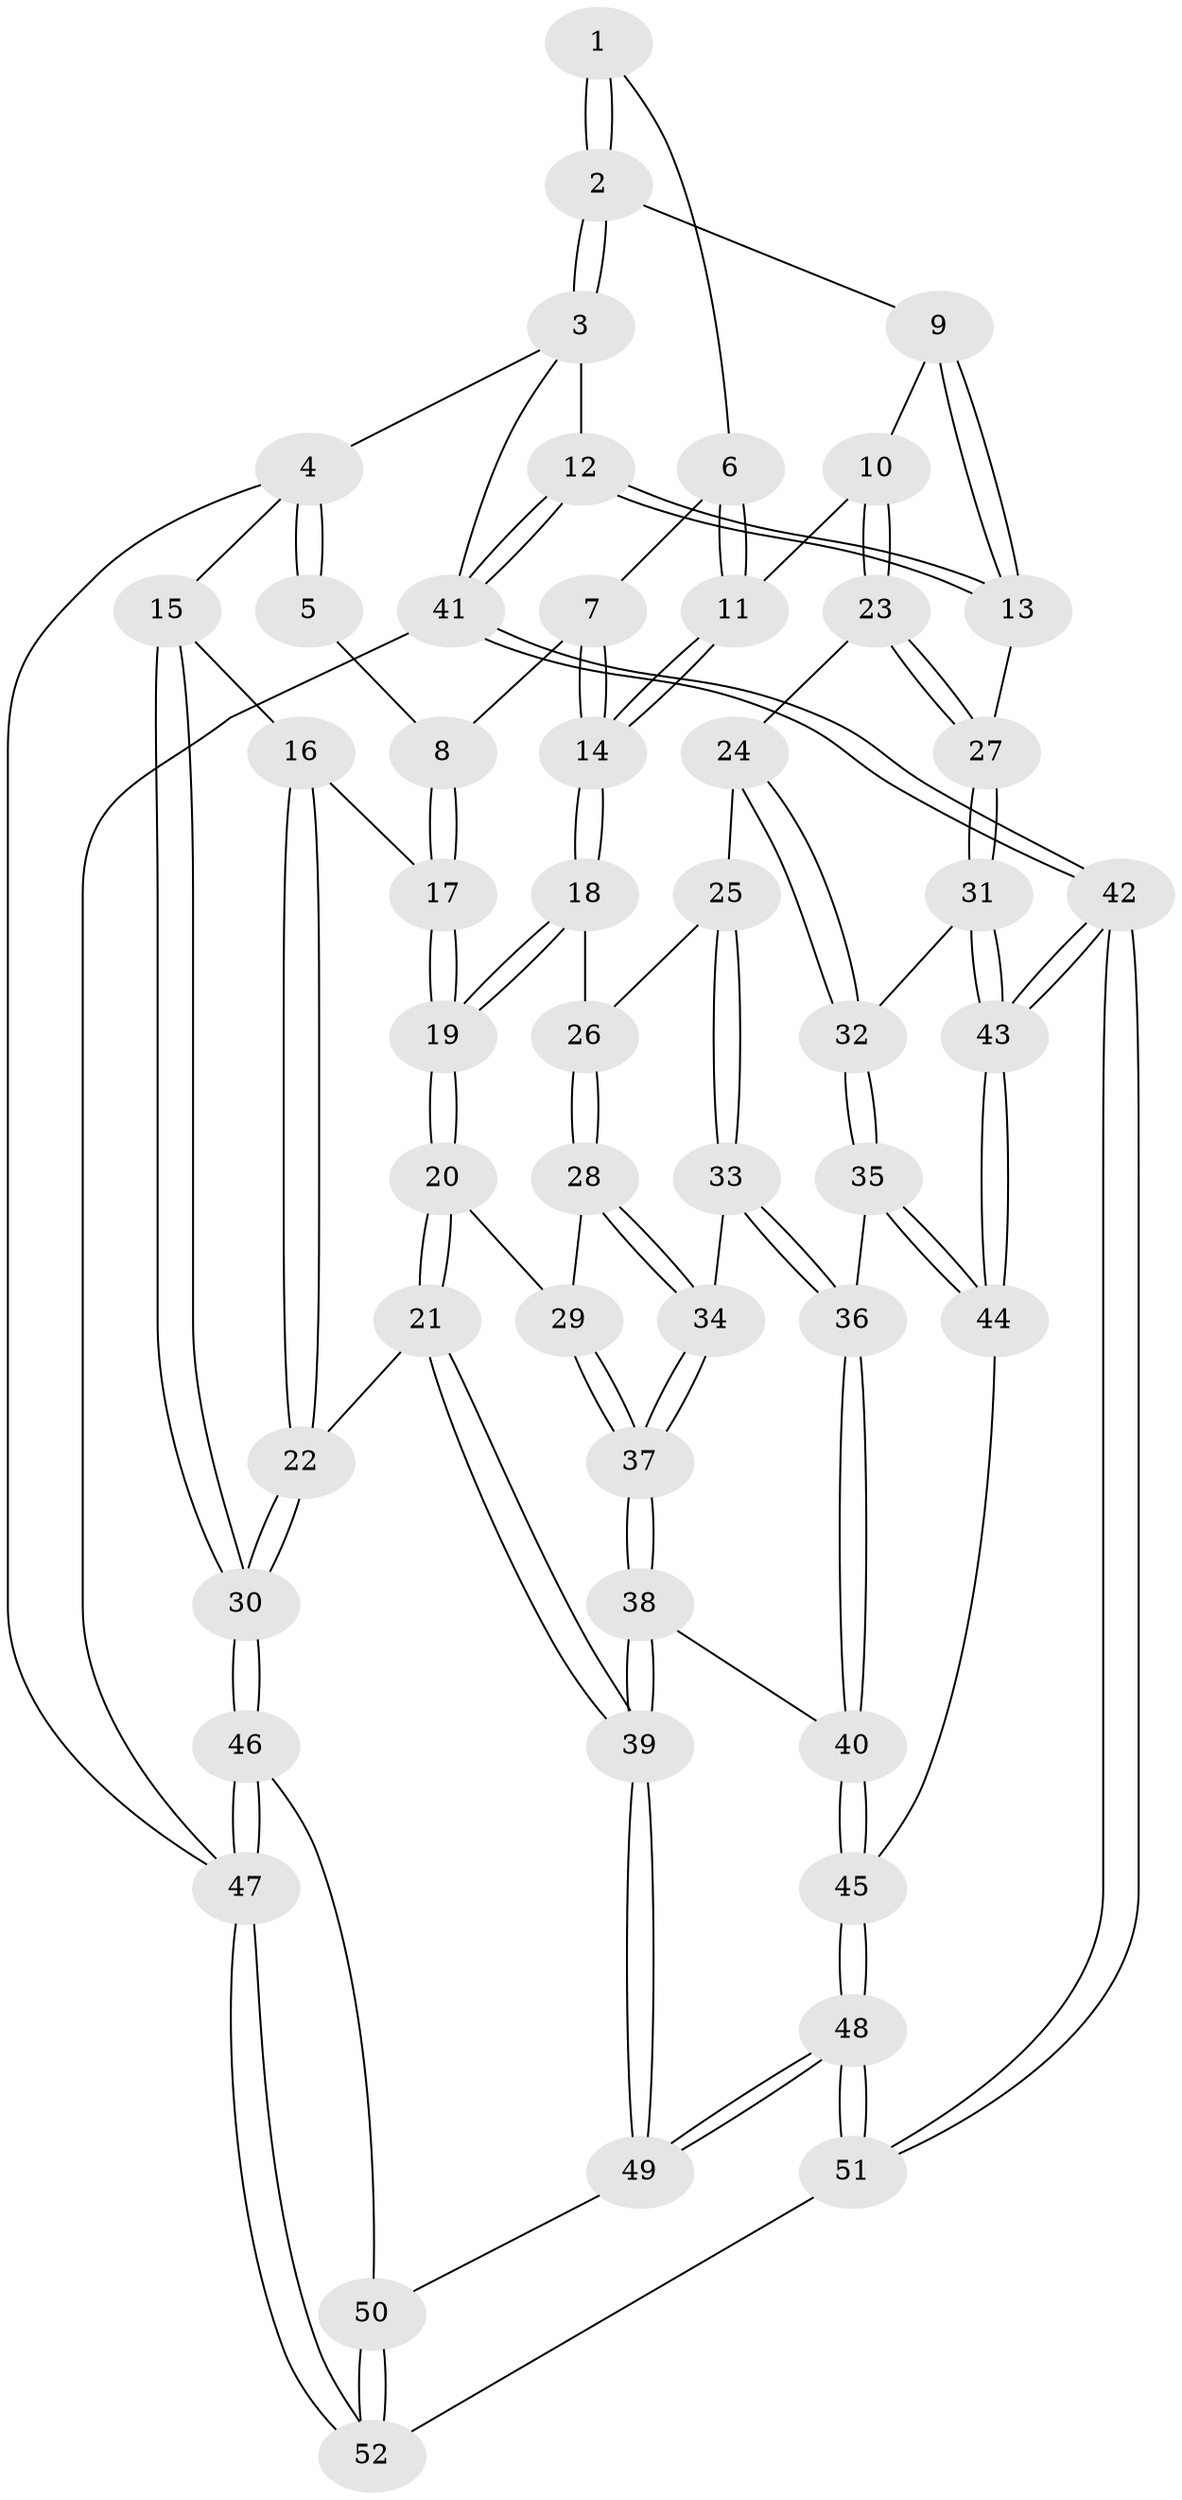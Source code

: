 // Generated by graph-tools (version 1.1) at 2025/38/03/09/25 02:38:26]
// undirected, 52 vertices, 127 edges
graph export_dot {
graph [start="1"]
  node [color=gray90,style=filled];
  1 [pos="+0.6228105629090274+0"];
  2 [pos="+0.8887448566808888+0"];
  3 [pos="+1+0"];
  4 [pos="+0+0"];
  5 [pos="+0.34417525955532324+0"];
  6 [pos="+0.5871576375372964+0"];
  7 [pos="+0.33687509906072494+0.11261065501555718"];
  8 [pos="+0.29310901562767816+0.1048060557469374"];
  9 [pos="+0.8242585036363549+0.0949160727354105"];
  10 [pos="+0.6965432884128512+0.19916333888077725"];
  11 [pos="+0.5674630306258226+0.14445419273773435"];
  12 [pos="+1+0.33842237422255517"];
  13 [pos="+0.9403114748584207+0.36626170771814737"];
  14 [pos="+0.5203975345301031+0.19254082604009337"];
  15 [pos="+0+0"];
  16 [pos="+0.24819913513583847+0.11832166949343047"];
  17 [pos="+0.28488360364237253+0.11218990921828534"];
  18 [pos="+0.5152512223488178+0.21579407530495295"];
  19 [pos="+0.3332839026975584+0.33548639467622743"];
  20 [pos="+0.31410743762690796+0.3830146863686551"];
  21 [pos="+0.19535121692184754+0.46360116267427204"];
  22 [pos="+0.05574835824942774+0.45308721770678106"];
  23 [pos="+0.7160526191083028+0.2507063668444207"];
  24 [pos="+0.6226727846090802+0.35924261819676384"];
  25 [pos="+0.6138148289995589+0.35993157620463867"];
  26 [pos="+0.55897552108259+0.322660657363589"];
  27 [pos="+0.9187815352852206+0.3786629894205594"];
  28 [pos="+0.45135753545637425+0.4217504926198525"];
  29 [pos="+0.44186065230955557+0.42258734002145976"];
  30 [pos="+0+0.4616355162404137"];
  31 [pos="+0.9080083872634999+0.391416525835458"];
  32 [pos="+0.8138774083109271+0.4618884221916707"];
  33 [pos="+0.5769857260798896+0.48474254499235425"];
  34 [pos="+0.5278569149215647+0.4701231688471817"];
  35 [pos="+0.8095091255798045+0.46943389735305624"];
  36 [pos="+0.5959417938791343+0.5214901787547027"];
  37 [pos="+0.45111020988338335+0.5612751113894401"];
  38 [pos="+0.44286379866141057+0.6096417057381515"];
  39 [pos="+0.37217220730004363+0.6712856751618318"];
  40 [pos="+0.5845435416631956+0.5698003721780215"];
  41 [pos="+1+1"];
  42 [pos="+1+1"];
  43 [pos="+1+1"];
  44 [pos="+0.7762496651304279+0.6933473314205276"];
  45 [pos="+0.6514242159920379+0.6718475260958209"];
  46 [pos="+0+0.818475496311303"];
  47 [pos="+0+1"];
  48 [pos="+0.48100640226505925+0.800218074804879"];
  49 [pos="+0.3753203005243622+0.702787518252286"];
  50 [pos="+0.30295212415494244+0.7555958875467416"];
  51 [pos="+0.5459343173331879+1"];
  52 [pos="+0.21286650801212897+1"];
  1 -- 2;
  1 -- 2;
  1 -- 6;
  2 -- 3;
  2 -- 3;
  2 -- 9;
  3 -- 4;
  3 -- 12;
  3 -- 41;
  4 -- 5;
  4 -- 5;
  4 -- 15;
  4 -- 47;
  5 -- 8;
  6 -- 7;
  6 -- 11;
  6 -- 11;
  7 -- 8;
  7 -- 14;
  7 -- 14;
  8 -- 17;
  8 -- 17;
  9 -- 10;
  9 -- 13;
  9 -- 13;
  10 -- 11;
  10 -- 23;
  10 -- 23;
  11 -- 14;
  11 -- 14;
  12 -- 13;
  12 -- 13;
  12 -- 41;
  12 -- 41;
  13 -- 27;
  14 -- 18;
  14 -- 18;
  15 -- 16;
  15 -- 30;
  15 -- 30;
  16 -- 17;
  16 -- 22;
  16 -- 22;
  17 -- 19;
  17 -- 19;
  18 -- 19;
  18 -- 19;
  18 -- 26;
  19 -- 20;
  19 -- 20;
  20 -- 21;
  20 -- 21;
  20 -- 29;
  21 -- 22;
  21 -- 39;
  21 -- 39;
  22 -- 30;
  22 -- 30;
  23 -- 24;
  23 -- 27;
  23 -- 27;
  24 -- 25;
  24 -- 32;
  24 -- 32;
  25 -- 26;
  25 -- 33;
  25 -- 33;
  26 -- 28;
  26 -- 28;
  27 -- 31;
  27 -- 31;
  28 -- 29;
  28 -- 34;
  28 -- 34;
  29 -- 37;
  29 -- 37;
  30 -- 46;
  30 -- 46;
  31 -- 32;
  31 -- 43;
  31 -- 43;
  32 -- 35;
  32 -- 35;
  33 -- 34;
  33 -- 36;
  33 -- 36;
  34 -- 37;
  34 -- 37;
  35 -- 36;
  35 -- 44;
  35 -- 44;
  36 -- 40;
  36 -- 40;
  37 -- 38;
  37 -- 38;
  38 -- 39;
  38 -- 39;
  38 -- 40;
  39 -- 49;
  39 -- 49;
  40 -- 45;
  40 -- 45;
  41 -- 42;
  41 -- 42;
  41 -- 47;
  42 -- 43;
  42 -- 43;
  42 -- 51;
  42 -- 51;
  43 -- 44;
  43 -- 44;
  44 -- 45;
  45 -- 48;
  45 -- 48;
  46 -- 47;
  46 -- 47;
  46 -- 50;
  47 -- 52;
  47 -- 52;
  48 -- 49;
  48 -- 49;
  48 -- 51;
  48 -- 51;
  49 -- 50;
  50 -- 52;
  50 -- 52;
  51 -- 52;
}

